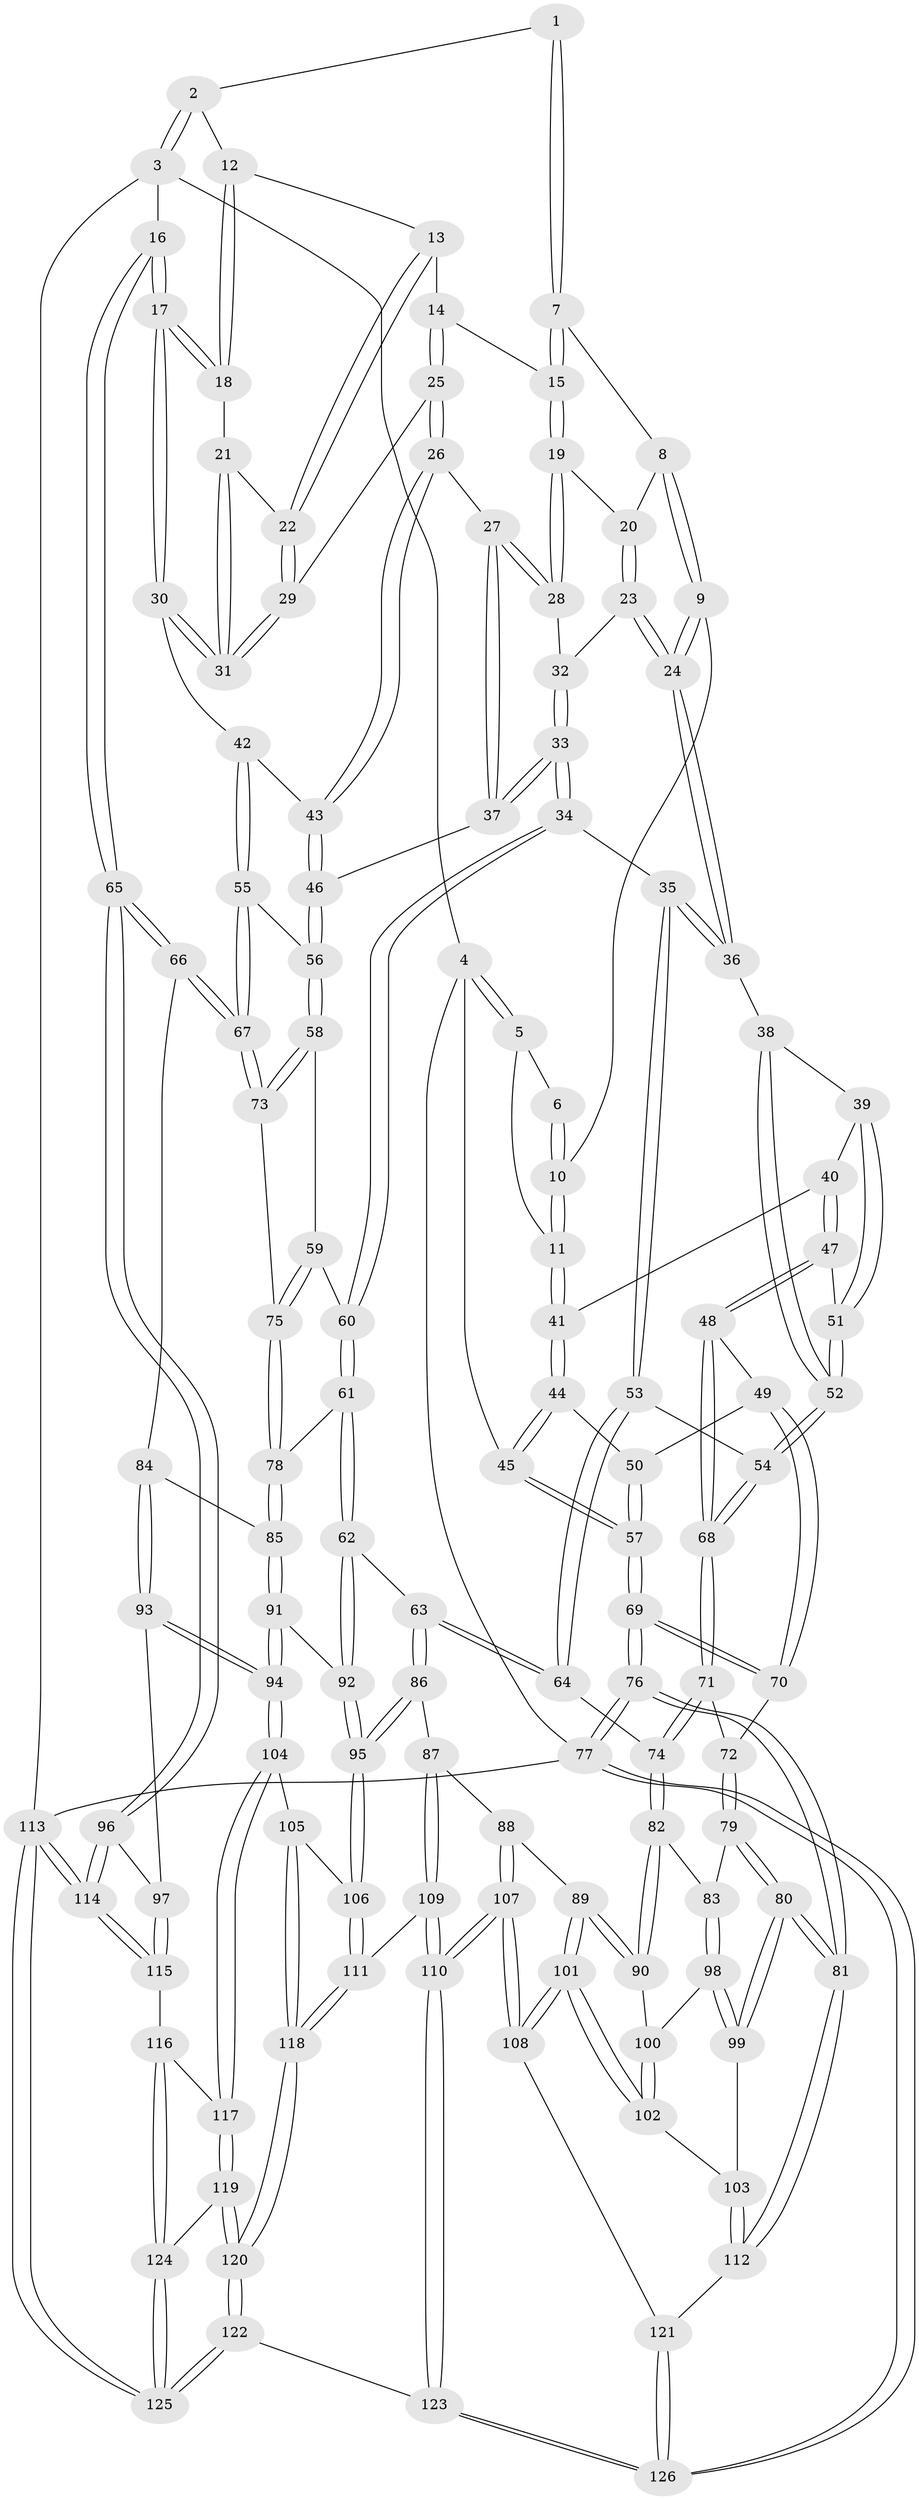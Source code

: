 // Generated by graph-tools (version 1.1) at 2025/17/03/09/25 04:17:03]
// undirected, 126 vertices, 312 edges
graph export_dot {
graph [start="1"]
  node [color=gray90,style=filled];
  1 [pos="+0.5716562889904226+0"];
  2 [pos="+0.9717435780955208+0"];
  3 [pos="+1+0"];
  4 [pos="+0+0"];
  5 [pos="+0.17079967626072115+0"];
  6 [pos="+0.4189092796864731+0"];
  7 [pos="+0.5913281575087452+0"];
  8 [pos="+0.581237497575897+0.020359812397295087"];
  9 [pos="+0.43047456120491134+0.14129215121596905"];
  10 [pos="+0.42659880418925705+0.13939096859488234"];
  11 [pos="+0.2770105095003106+0.14760134937821293"];
  12 [pos="+0.921685054223261+0"];
  13 [pos="+0.8105235210338151+0.037462370974354856"];
  14 [pos="+0.765447213086113+0.08316118275330575"];
  15 [pos="+0.6841094467274305+0.07572194629232543"];
  16 [pos="+1+0.4265533552959491"];
  17 [pos="+1+0.4246808792658997"];
  18 [pos="+0.9383354767342769+0.1117232138911696"];
  19 [pos="+0.6592290281145281+0.14799427025386494"];
  20 [pos="+0.5853613400551116+0.10785643486427368"];
  21 [pos="+0.9240184191848182+0.11833566712159489"];
  22 [pos="+0.8644163166929755+0.1370154536542705"];
  23 [pos="+0.5670566816640467+0.15454621542120467"];
  24 [pos="+0.46276308467691246+0.18203950832061422"];
  25 [pos="+0.7641239541494361+0.16937694457839036"];
  26 [pos="+0.7234963601314314+0.2137115357162055"];
  27 [pos="+0.681095916192256+0.1976016323122353"];
  28 [pos="+0.6647025112468766+0.1848984703830582"];
  29 [pos="+0.8527224661457341+0.19223048858736733"];
  30 [pos="+0.9126782263439108+0.27361010796370816"];
  31 [pos="+0.8678016978790105+0.21021332246091948"];
  32 [pos="+0.6040043738142057+0.191673928194144"];
  33 [pos="+0.5594097800984019+0.2898681299041684"];
  34 [pos="+0.5491665053571259+0.2954487369990371"];
  35 [pos="+0.5217671223885733+0.28603905446098976"];
  36 [pos="+0.47151224395601643+0.22510847519363694"];
  37 [pos="+0.6033406993065159+0.2866604521081598"];
  38 [pos="+0.464469392855194+0.23037462574428422"];
  39 [pos="+0.37519880014335233+0.27344306249235056"];
  40 [pos="+0.30984202215626655+0.2337988891776612"];
  41 [pos="+0.26809295779938636+0.16262989386944587"];
  42 [pos="+0.7586456836386788+0.27203507588142856"];
  43 [pos="+0.731526335208467+0.25578278553433337"];
  44 [pos="+0.16332203100754264+0.23211861487069474"];
  45 [pos="+0+0"];
  46 [pos="+0.6864869826675697+0.30924008723495783"];
  47 [pos="+0.31505185449416645+0.32646329452664974"];
  48 [pos="+0.2685889887469663+0.359584003357099"];
  49 [pos="+0.1529903606965955+0.3046374804730174"];
  50 [pos="+0.16231193023622723+0.2345328557017895"];
  51 [pos="+0.38184242685419595+0.3431648958136641"];
  52 [pos="+0.38694877962627433+0.3481197956291734"];
  53 [pos="+0.42128468164385735+0.3862494715912051"];
  54 [pos="+0.4041271768140278+0.37682174407491104"];
  55 [pos="+0.7803922935549824+0.3508875821125646"];
  56 [pos="+0.6892834366980132+0.37769672576964086"];
  57 [pos="+0+0.22458493571783367"];
  58 [pos="+0.6840863370542619+0.39084151801137973"];
  59 [pos="+0.6478941758908091+0.41741031187750594"];
  60 [pos="+0.5873570024428771+0.42900729517408087"];
  61 [pos="+0.5442374833655205+0.4861657834752919"];
  62 [pos="+0.5285301377788235+0.5004387899597865"];
  63 [pos="+0.5162043805468212+0.5013144378902622"];
  64 [pos="+0.454195078311711+0.4584419174950927"];
  65 [pos="+1+0.4496196538946067"];
  66 [pos="+0.9844803156749843+0.437360396707146"];
  67 [pos="+0.9060896892034844+0.4304822743355858"];
  68 [pos="+0.29329341091758143+0.4275155429029946"];
  69 [pos="+0+0.37000803183854003"];
  70 [pos="+0.08420304479591016+0.40113840222563707"];
  71 [pos="+0.2893299902325271+0.4436462626462941"];
  72 [pos="+0.09437457446588673+0.42061334105871884"];
  73 [pos="+0.7940847431738334+0.45195393498217973"];
  74 [pos="+0.3024825910468006+0.5099667479859584"];
  75 [pos="+0.7225521156813397+0.5189768355796593"];
  76 [pos="+0+0.787566351901538"];
  77 [pos="+0+1"];
  78 [pos="+0.7184252435302902+0.5370110540427915"];
  79 [pos="+0.1267153721006825+0.544866177492365"];
  80 [pos="+0+0.6911184567384115"];
  81 [pos="+0+0.7543286170471522"];
  82 [pos="+0.2858478217340086+0.5536900346173997"];
  83 [pos="+0.15600003245026947+0.5575696184143115"];
  84 [pos="+0.7292062583196407+0.5535099795328751"];
  85 [pos="+0.7193302839189621+0.5452027876750806"];
  86 [pos="+0.42263746108620137+0.6222456540608777"];
  87 [pos="+0.41871333929335+0.6243516460944377"];
  88 [pos="+0.3398673579083901+0.6134072829963089"];
  89 [pos="+0.3300055016882408+0.6100406924674319"];
  90 [pos="+0.31515976522728334+0.596361379461871"];
  91 [pos="+0.6391298342670483+0.6116954725198046"];
  92 [pos="+0.6056548947552363+0.6161257525322789"];
  93 [pos="+0.8481800697892908+0.6610707694203664"];
  94 [pos="+0.7793381810978842+0.7042656544553065"];
  95 [pos="+0.5771886110856123+0.7042301360722465"];
  96 [pos="+1+0.5219086433640492"];
  97 [pos="+0.8631748828080353+0.6586387438885949"];
  98 [pos="+0.1798249886478511+0.6546392805006581"];
  99 [pos="+0.16810402539155297+0.7031941680545926"];
  100 [pos="+0.23282829867615945+0.6695106185811605"];
  101 [pos="+0.25958073136934445+0.7742541505102019"];
  102 [pos="+0.25318938960665455+0.7669080444800634"];
  103 [pos="+0.17181350444887358+0.7098622365931546"];
  104 [pos="+0.7448817305034389+0.7481575010334979"];
  105 [pos="+0.6829801804473652+0.7424251613302679"];
  106 [pos="+0.577250995792043+0.7048010274877681"];
  107 [pos="+0.3620719920301817+0.8335383826862482"];
  108 [pos="+0.26328942818246825+0.7872220703322328"];
  109 [pos="+0.4318589161225653+0.7921359093631766"];
  110 [pos="+0.3948553971296053+0.8552480120541989"];
  111 [pos="+0.5670198572780943+0.72254639814276"];
  112 [pos="+0.10700963442565807+0.8070692701524846"];
  113 [pos="+1+1"];
  114 [pos="+1+1"];
  115 [pos="+0.8763571953927167+0.8447281550914171"];
  116 [pos="+0.7894511773120981+0.849374735407184"];
  117 [pos="+0.7443907259329356+0.8131894150801696"];
  118 [pos="+0.5984749488484422+0.8545175319366283"];
  119 [pos="+0.6416992978032426+0.9176290022561152"];
  120 [pos="+0.6003832168002722+0.9450571990330745"];
  121 [pos="+0.17502027541915052+0.8430235480626259"];
  122 [pos="+0.5047008351110359+1"];
  123 [pos="+0.4612254462337973+1"];
  124 [pos="+0.8000864771718235+0.9262995599469851"];
  125 [pos="+1+1"];
  126 [pos="+0.15952807116814932+1"];
  1 -- 2;
  1 -- 7;
  1 -- 7;
  2 -- 3;
  2 -- 3;
  2 -- 12;
  3 -- 4;
  3 -- 16;
  3 -- 113;
  4 -- 5;
  4 -- 5;
  4 -- 45;
  4 -- 77;
  5 -- 6;
  5 -- 11;
  6 -- 10;
  6 -- 10;
  7 -- 8;
  7 -- 15;
  7 -- 15;
  8 -- 9;
  8 -- 9;
  8 -- 20;
  9 -- 10;
  9 -- 24;
  9 -- 24;
  10 -- 11;
  10 -- 11;
  11 -- 41;
  11 -- 41;
  12 -- 13;
  12 -- 18;
  12 -- 18;
  13 -- 14;
  13 -- 22;
  13 -- 22;
  14 -- 15;
  14 -- 25;
  14 -- 25;
  15 -- 19;
  15 -- 19;
  16 -- 17;
  16 -- 17;
  16 -- 65;
  16 -- 65;
  17 -- 18;
  17 -- 18;
  17 -- 30;
  17 -- 30;
  18 -- 21;
  19 -- 20;
  19 -- 28;
  19 -- 28;
  20 -- 23;
  20 -- 23;
  21 -- 22;
  21 -- 31;
  21 -- 31;
  22 -- 29;
  22 -- 29;
  23 -- 24;
  23 -- 24;
  23 -- 32;
  24 -- 36;
  24 -- 36;
  25 -- 26;
  25 -- 26;
  25 -- 29;
  26 -- 27;
  26 -- 43;
  26 -- 43;
  27 -- 28;
  27 -- 28;
  27 -- 37;
  27 -- 37;
  28 -- 32;
  29 -- 31;
  29 -- 31;
  30 -- 31;
  30 -- 31;
  30 -- 42;
  32 -- 33;
  32 -- 33;
  33 -- 34;
  33 -- 34;
  33 -- 37;
  33 -- 37;
  34 -- 35;
  34 -- 60;
  34 -- 60;
  35 -- 36;
  35 -- 36;
  35 -- 53;
  35 -- 53;
  36 -- 38;
  37 -- 46;
  38 -- 39;
  38 -- 52;
  38 -- 52;
  39 -- 40;
  39 -- 51;
  39 -- 51;
  40 -- 41;
  40 -- 47;
  40 -- 47;
  41 -- 44;
  41 -- 44;
  42 -- 43;
  42 -- 55;
  42 -- 55;
  43 -- 46;
  43 -- 46;
  44 -- 45;
  44 -- 45;
  44 -- 50;
  45 -- 57;
  45 -- 57;
  46 -- 56;
  46 -- 56;
  47 -- 48;
  47 -- 48;
  47 -- 51;
  48 -- 49;
  48 -- 68;
  48 -- 68;
  49 -- 50;
  49 -- 70;
  49 -- 70;
  50 -- 57;
  50 -- 57;
  51 -- 52;
  51 -- 52;
  52 -- 54;
  52 -- 54;
  53 -- 54;
  53 -- 64;
  53 -- 64;
  54 -- 68;
  54 -- 68;
  55 -- 56;
  55 -- 67;
  55 -- 67;
  56 -- 58;
  56 -- 58;
  57 -- 69;
  57 -- 69;
  58 -- 59;
  58 -- 73;
  58 -- 73;
  59 -- 60;
  59 -- 75;
  59 -- 75;
  60 -- 61;
  60 -- 61;
  61 -- 62;
  61 -- 62;
  61 -- 78;
  62 -- 63;
  62 -- 92;
  62 -- 92;
  63 -- 64;
  63 -- 64;
  63 -- 86;
  63 -- 86;
  64 -- 74;
  65 -- 66;
  65 -- 66;
  65 -- 96;
  65 -- 96;
  66 -- 67;
  66 -- 67;
  66 -- 84;
  67 -- 73;
  67 -- 73;
  68 -- 71;
  68 -- 71;
  69 -- 70;
  69 -- 70;
  69 -- 76;
  69 -- 76;
  70 -- 72;
  71 -- 72;
  71 -- 74;
  71 -- 74;
  72 -- 79;
  72 -- 79;
  73 -- 75;
  74 -- 82;
  74 -- 82;
  75 -- 78;
  75 -- 78;
  76 -- 77;
  76 -- 77;
  76 -- 81;
  76 -- 81;
  77 -- 126;
  77 -- 126;
  77 -- 113;
  78 -- 85;
  78 -- 85;
  79 -- 80;
  79 -- 80;
  79 -- 83;
  80 -- 81;
  80 -- 81;
  80 -- 99;
  80 -- 99;
  81 -- 112;
  81 -- 112;
  82 -- 83;
  82 -- 90;
  82 -- 90;
  83 -- 98;
  83 -- 98;
  84 -- 85;
  84 -- 93;
  84 -- 93;
  85 -- 91;
  85 -- 91;
  86 -- 87;
  86 -- 95;
  86 -- 95;
  87 -- 88;
  87 -- 109;
  87 -- 109;
  88 -- 89;
  88 -- 107;
  88 -- 107;
  89 -- 90;
  89 -- 90;
  89 -- 101;
  89 -- 101;
  90 -- 100;
  91 -- 92;
  91 -- 94;
  91 -- 94;
  92 -- 95;
  92 -- 95;
  93 -- 94;
  93 -- 94;
  93 -- 97;
  94 -- 104;
  94 -- 104;
  95 -- 106;
  95 -- 106;
  96 -- 97;
  96 -- 114;
  96 -- 114;
  97 -- 115;
  97 -- 115;
  98 -- 99;
  98 -- 99;
  98 -- 100;
  99 -- 103;
  100 -- 102;
  100 -- 102;
  101 -- 102;
  101 -- 102;
  101 -- 108;
  101 -- 108;
  102 -- 103;
  103 -- 112;
  103 -- 112;
  104 -- 105;
  104 -- 117;
  104 -- 117;
  105 -- 106;
  105 -- 118;
  105 -- 118;
  106 -- 111;
  106 -- 111;
  107 -- 108;
  107 -- 108;
  107 -- 110;
  107 -- 110;
  108 -- 121;
  109 -- 110;
  109 -- 110;
  109 -- 111;
  110 -- 123;
  110 -- 123;
  111 -- 118;
  111 -- 118;
  112 -- 121;
  113 -- 114;
  113 -- 114;
  113 -- 125;
  113 -- 125;
  114 -- 115;
  114 -- 115;
  115 -- 116;
  116 -- 117;
  116 -- 124;
  116 -- 124;
  117 -- 119;
  117 -- 119;
  118 -- 120;
  118 -- 120;
  119 -- 120;
  119 -- 120;
  119 -- 124;
  120 -- 122;
  120 -- 122;
  121 -- 126;
  121 -- 126;
  122 -- 123;
  122 -- 125;
  122 -- 125;
  123 -- 126;
  123 -- 126;
  124 -- 125;
  124 -- 125;
}
